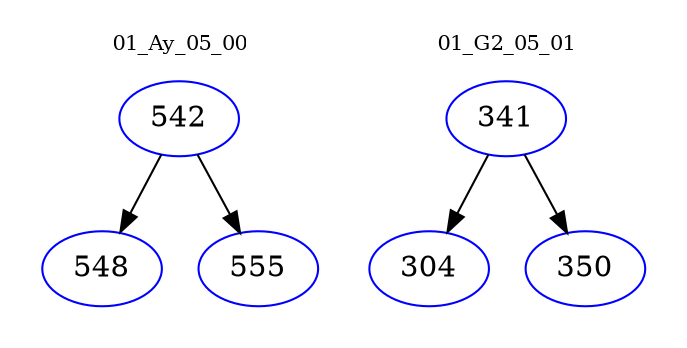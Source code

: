digraph{
subgraph cluster_0 {
color = white
label = "01_Ay_05_00";
fontsize=10;
T0_542 [label="542", color="blue"]
T0_542 -> T0_548 [color="black"]
T0_548 [label="548", color="blue"]
T0_542 -> T0_555 [color="black"]
T0_555 [label="555", color="blue"]
}
subgraph cluster_1 {
color = white
label = "01_G2_05_01";
fontsize=10;
T1_341 [label="341", color="blue"]
T1_341 -> T1_304 [color="black"]
T1_304 [label="304", color="blue"]
T1_341 -> T1_350 [color="black"]
T1_350 [label="350", color="blue"]
}
}
